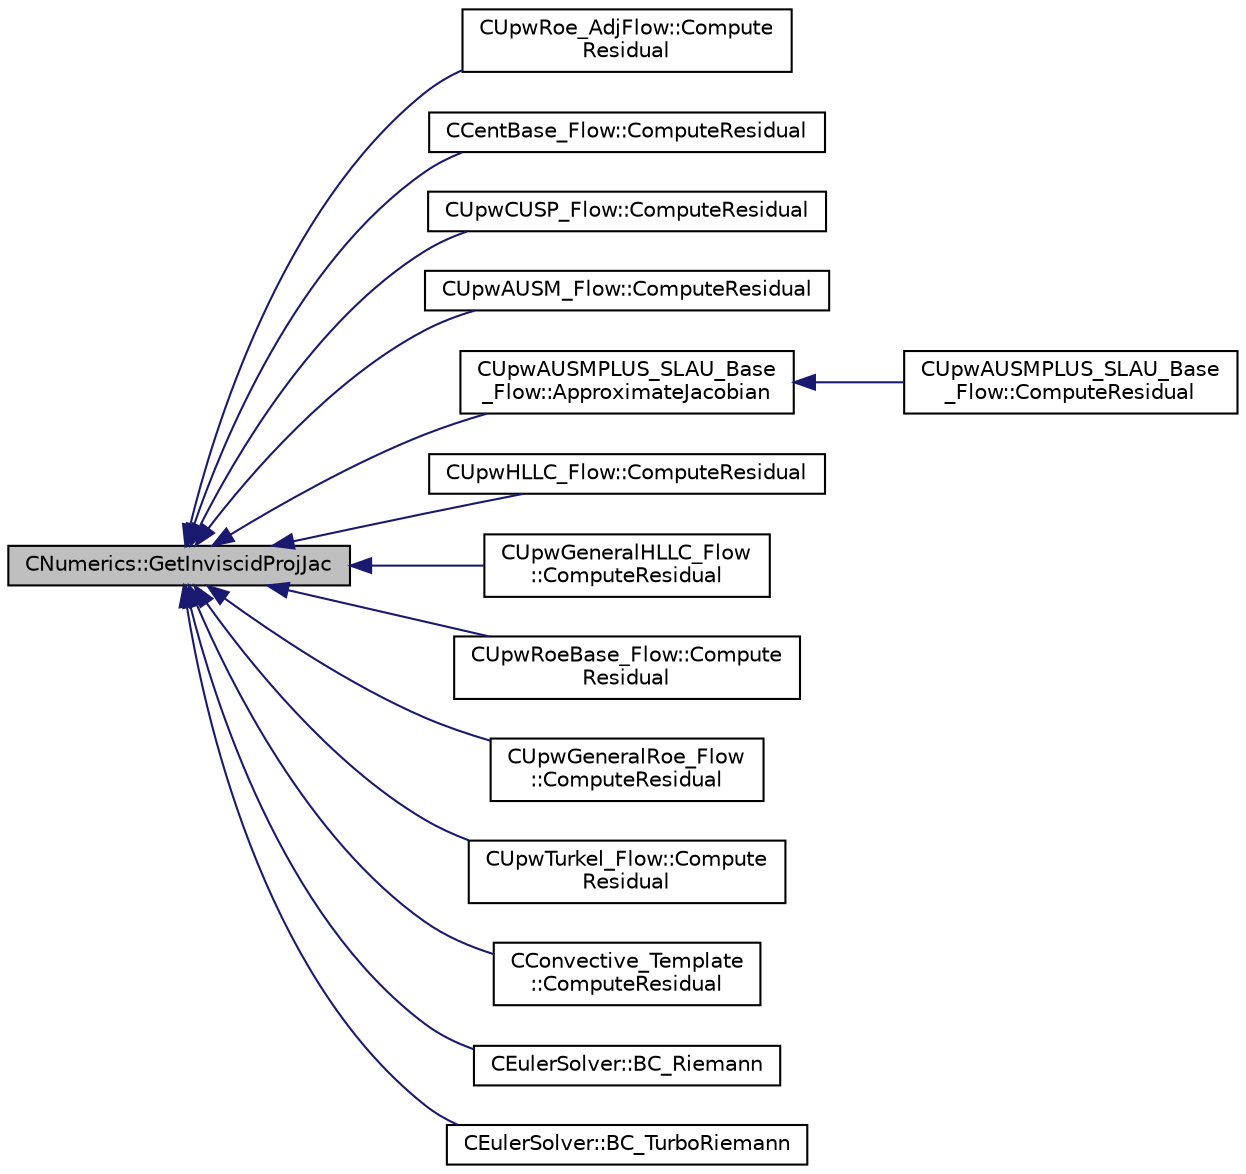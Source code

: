 digraph "CNumerics::GetInviscidProjJac"
{
  edge [fontname="Helvetica",fontsize="10",labelfontname="Helvetica",labelfontsize="10"];
  node [fontname="Helvetica",fontsize="10",shape=record];
  rankdir="LR";
  Node243 [label="CNumerics::GetInviscidProjJac",height=0.2,width=0.4,color="black", fillcolor="grey75", style="filled", fontcolor="black"];
  Node243 -> Node244 [dir="back",color="midnightblue",fontsize="10",style="solid",fontname="Helvetica"];
  Node244 [label="CUpwRoe_AdjFlow::Compute\lResidual",height=0.2,width=0.4,color="black", fillcolor="white", style="filled",URL="$class_c_upw_roe___adj_flow.html#aea2a7b2e88d273c5526f221cac0a3709",tooltip="Compute the adjoint Roe&#39;s flux between two nodes i and j. "];
  Node243 -> Node245 [dir="back",color="midnightblue",fontsize="10",style="solid",fontname="Helvetica"];
  Node245 [label="CCentBase_Flow::ComputeResidual",height=0.2,width=0.4,color="black", fillcolor="white", style="filled",URL="$class_c_cent_base___flow.html#ab3d38a73e882f7eade3cfc0daf3e3520",tooltip="Compute the flow residual using a centered method with artificial dissipation. "];
  Node243 -> Node246 [dir="back",color="midnightblue",fontsize="10",style="solid",fontname="Helvetica"];
  Node246 [label="CUpwCUSP_Flow::ComputeResidual",height=0.2,width=0.4,color="black", fillcolor="white", style="filled",URL="$class_c_upw_c_u_s_p___flow.html#ab88b56f4d818225b47b7fe855a18326a",tooltip="Compute the flow residual using a JST method. "];
  Node243 -> Node247 [dir="back",color="midnightblue",fontsize="10",style="solid",fontname="Helvetica"];
  Node247 [label="CUpwAUSM_Flow::ComputeResidual",height=0.2,width=0.4,color="black", fillcolor="white", style="filled",URL="$class_c_upw_a_u_s_m___flow.html#a9c1945f5d13295b5d887fb1ba3b553b4",tooltip="Compute the Roe&#39;s flux between two nodes i and j. "];
  Node243 -> Node248 [dir="back",color="midnightblue",fontsize="10",style="solid",fontname="Helvetica"];
  Node248 [label="CUpwAUSMPLUS_SLAU_Base\l_Flow::ApproximateJacobian",height=0.2,width=0.4,color="black", fillcolor="white", style="filled",URL="$class_c_upw_a_u_s_m_p_l_u_s___s_l_a_u___base___flow.html#aa7dc3470a927c6b9e31d8b6dcef00b96",tooltip="Compute the flux Jacobians of the Roe scheme to use as an approximation. "];
  Node248 -> Node249 [dir="back",color="midnightblue",fontsize="10",style="solid",fontname="Helvetica"];
  Node249 [label="CUpwAUSMPLUS_SLAU_Base\l_Flow::ComputeResidual",height=0.2,width=0.4,color="black", fillcolor="white", style="filled",URL="$class_c_upw_a_u_s_m_p_l_u_s___s_l_a_u___base___flow.html#a67066d02de15ea3fb19170543956a31c",tooltip="Compute the AUSM+ and SLAU family of schemes. "];
  Node243 -> Node250 [dir="back",color="midnightblue",fontsize="10",style="solid",fontname="Helvetica"];
  Node250 [label="CUpwHLLC_Flow::ComputeResidual",height=0.2,width=0.4,color="black", fillcolor="white", style="filled",URL="$class_c_upw_h_l_l_c___flow.html#a596a81adca838c111215bf8e2c456a56",tooltip="Compute the Roe&#39;s flux between two nodes i and j. "];
  Node243 -> Node251 [dir="back",color="midnightblue",fontsize="10",style="solid",fontname="Helvetica"];
  Node251 [label="CUpwGeneralHLLC_Flow\l::ComputeResidual",height=0.2,width=0.4,color="black", fillcolor="white", style="filled",URL="$class_c_upw_general_h_l_l_c___flow.html#ae77c55bb6e269fafeb7f6ad74531f749",tooltip="Compute the Roe&#39;s flux between two nodes i and j. "];
  Node243 -> Node252 [dir="back",color="midnightblue",fontsize="10",style="solid",fontname="Helvetica"];
  Node252 [label="CUpwRoeBase_Flow::Compute\lResidual",height=0.2,width=0.4,color="black", fillcolor="white", style="filled",URL="$class_c_upw_roe_base___flow.html#ac4fcfe9dea7d4e5fc2d12fd5bb261ad4",tooltip="Compute the flux from node i to node j, part common to most Roe schemes. "];
  Node243 -> Node253 [dir="back",color="midnightblue",fontsize="10",style="solid",fontname="Helvetica"];
  Node253 [label="CUpwGeneralRoe_Flow\l::ComputeResidual",height=0.2,width=0.4,color="black", fillcolor="white", style="filled",URL="$class_c_upw_general_roe___flow.html#ac7f91b1543d87015361d69539cfecfe9",tooltip="Compute the Roe&#39;s flux between two nodes i and j. "];
  Node243 -> Node254 [dir="back",color="midnightblue",fontsize="10",style="solid",fontname="Helvetica"];
  Node254 [label="CUpwTurkel_Flow::Compute\lResidual",height=0.2,width=0.4,color="black", fillcolor="white", style="filled",URL="$class_c_upw_turkel___flow.html#aa6bf45c213d035cf98a3b355af37def2",tooltip="Compute the Roe&#39;s flux between two nodes i and j. "];
  Node243 -> Node255 [dir="back",color="midnightblue",fontsize="10",style="solid",fontname="Helvetica"];
  Node255 [label="CConvective_Template\l::ComputeResidual",height=0.2,width=0.4,color="black", fillcolor="white", style="filled",URL="$class_c_convective___template.html#af3b4a6e55cab59b0585989dbc9f71c5c",tooltip="Compute the Roe&#39;s flux between two nodes i and j. "];
  Node243 -> Node256 [dir="back",color="midnightblue",fontsize="10",style="solid",fontname="Helvetica"];
  Node256 [label="CEulerSolver::BC_Riemann",height=0.2,width=0.4,color="black", fillcolor="white", style="filled",URL="$class_c_euler_solver.html#a22c21d18fa626d489db9a387234bd9d0",tooltip="Impose the boundary condition using characteristic recostruction. "];
  Node243 -> Node257 [dir="back",color="midnightblue",fontsize="10",style="solid",fontname="Helvetica"];
  Node257 [label="CEulerSolver::BC_TurboRiemann",height=0.2,width=0.4,color="black", fillcolor="white", style="filled",URL="$class_c_euler_solver.html#a0066305803a18511fb89b8951f4e4866",tooltip="Impose the boundary condition using characteristic recostruction. "];
}
